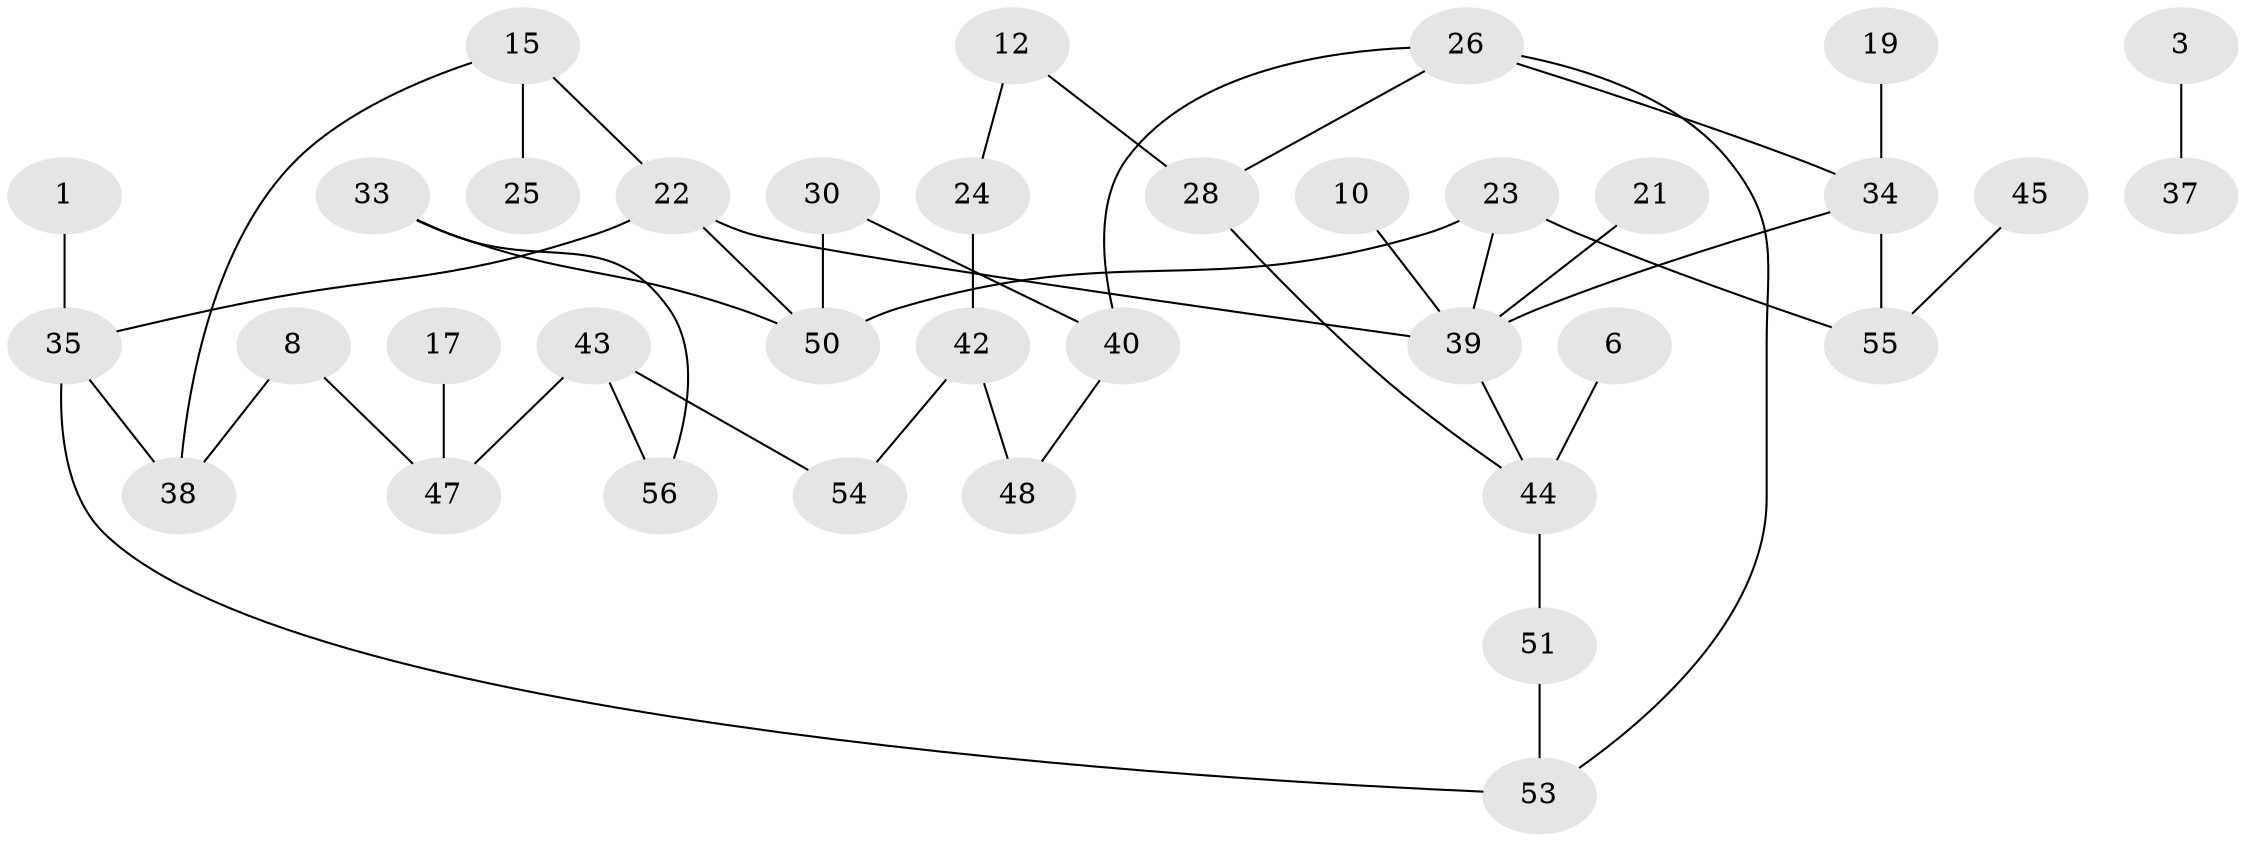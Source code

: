 // original degree distribution, {2: 0.2857142857142857, 1: 0.26785714285714285, 3: 0.20535714285714285, 0: 0.15178571428571427, 4: 0.08035714285714286, 5: 0.008928571428571428}
// Generated by graph-tools (version 1.1) at 2025/25/03/09/25 03:25:21]
// undirected, 36 vertices, 44 edges
graph export_dot {
graph [start="1"]
  node [color=gray90,style=filled];
  1;
  3;
  6;
  8;
  10;
  12;
  15;
  17;
  19;
  21;
  22;
  23;
  24;
  25;
  26;
  28;
  30;
  33;
  34;
  35;
  37;
  38;
  39;
  40;
  42;
  43;
  44;
  45;
  47;
  48;
  50;
  51;
  53;
  54;
  55;
  56;
  1 -- 35 [weight=1.0];
  3 -- 37 [weight=1.0];
  6 -- 44 [weight=2.0];
  8 -- 38 [weight=1.0];
  8 -- 47 [weight=1.0];
  10 -- 39 [weight=1.0];
  12 -- 24 [weight=1.0];
  12 -- 28 [weight=1.0];
  15 -- 22 [weight=1.0];
  15 -- 25 [weight=1.0];
  15 -- 38 [weight=1.0];
  17 -- 47 [weight=1.0];
  19 -- 34 [weight=1.0];
  21 -- 39 [weight=1.0];
  22 -- 35 [weight=1.0];
  22 -- 39 [weight=1.0];
  22 -- 50 [weight=1.0];
  23 -- 39 [weight=1.0];
  23 -- 50 [weight=1.0];
  23 -- 55 [weight=1.0];
  24 -- 42 [weight=1.0];
  26 -- 28 [weight=1.0];
  26 -- 34 [weight=1.0];
  26 -- 40 [weight=1.0];
  26 -- 53 [weight=1.0];
  28 -- 44 [weight=1.0];
  30 -- 40 [weight=1.0];
  30 -- 50 [weight=1.0];
  33 -- 50 [weight=1.0];
  33 -- 56 [weight=1.0];
  34 -- 39 [weight=1.0];
  34 -- 55 [weight=1.0];
  35 -- 38 [weight=1.0];
  35 -- 53 [weight=1.0];
  39 -- 44 [weight=1.0];
  40 -- 48 [weight=1.0];
  42 -- 48 [weight=1.0];
  42 -- 54 [weight=1.0];
  43 -- 47 [weight=1.0];
  43 -- 54 [weight=1.0];
  43 -- 56 [weight=1.0];
  44 -- 51 [weight=1.0];
  45 -- 55 [weight=1.0];
  51 -- 53 [weight=1.0];
}
